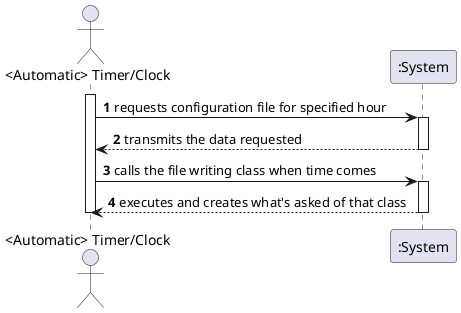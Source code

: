 @startuml
autonumber
actor "<Automatic> Timer/Clock"  as OE

activate OE
OE -> ":System" : requests configuration file for specified hour
activate ":System"
":System" --> OE : transmits the data requested
deactivate ":System"

OE -> ":System" : calls the file writing class when time comes
activate ":System"
":System" --> OE : executes and creates what's asked of that class
deactivate ":System"


deactivate OE

@enduml